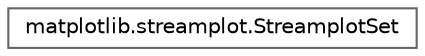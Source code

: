 digraph "Graphical Class Hierarchy"
{
 // LATEX_PDF_SIZE
  bgcolor="transparent";
  edge [fontname=Helvetica,fontsize=10,labelfontname=Helvetica,labelfontsize=10];
  node [fontname=Helvetica,fontsize=10,shape=box,height=0.2,width=0.4];
  rankdir="LR";
  Node0 [id="Node000000",label="matplotlib.streamplot.StreamplotSet",height=0.2,width=0.4,color="grey40", fillcolor="white", style="filled",URL="$d8/d4c/classmatplotlib_1_1streamplot_1_1StreamplotSet.html",tooltip=" "];
}
